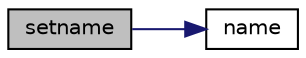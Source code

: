 digraph "setname"
{
  edge [fontname="Helvetica",fontsize="10",labelfontname="Helvetica",labelfontsize="10"];
  node [fontname="Helvetica",fontsize="10",shape=record];
  rankdir="LR";
  Node1 [label="setname",height=0.2,width=0.4,color="black", fillcolor="grey75", style="filled" fontcolor="black"];
  Node1 -> Node2 [color="midnightblue",fontsize="10",style="solid"];
  Node2 [label="name",height=0.2,width=0.4,color="black", fillcolor="white", style="filled",URL="$classorg_1_1smallfoot_1_1vw4_1_1Entity.html#afa2149aced9d90555f788dfc81c23d15",tooltip="unique name of the entity: getter for internal variable "];
}
